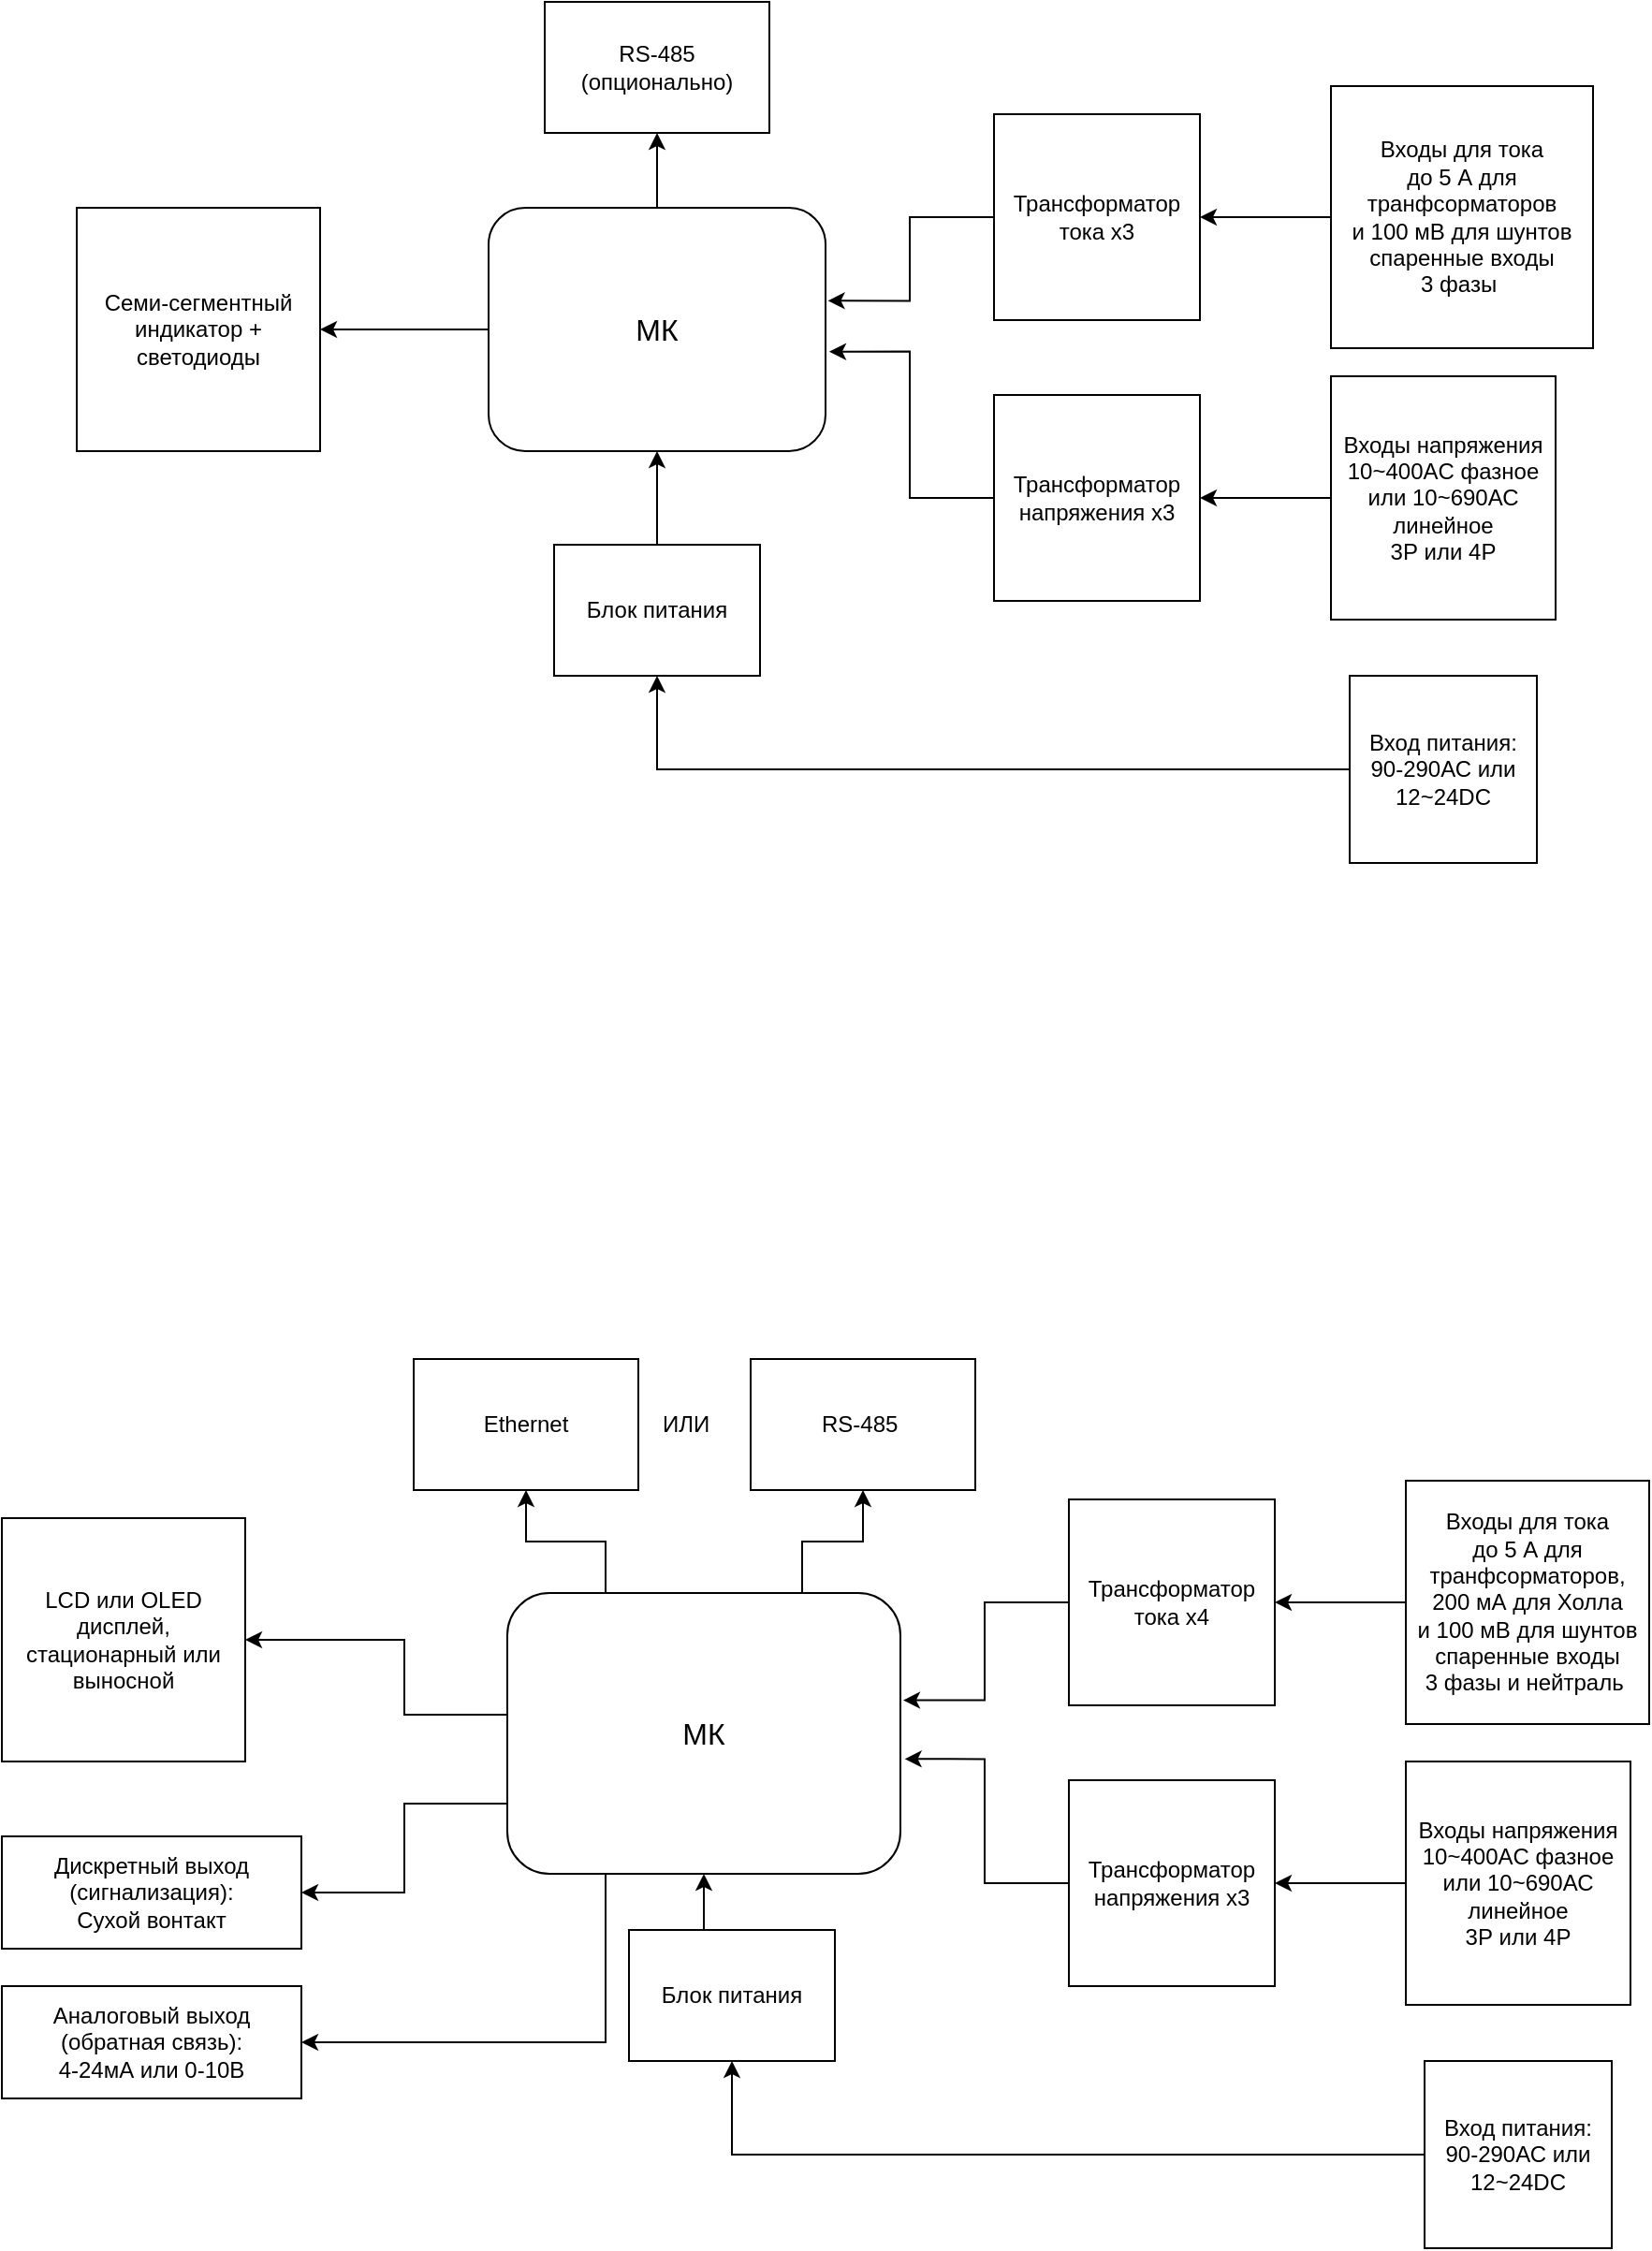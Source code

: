 <mxfile version="24.4.13" type="github">
  <diagram name="Страница — 1" id="n5297YDXWTuSqS-TeUuD">
    <mxGraphModel dx="1562" dy="852" grid="1" gridSize="10" guides="1" tooltips="1" connect="1" arrows="1" fold="1" page="1" pageScale="1" pageWidth="2339" pageHeight="3300" math="0" shadow="0">
      <root>
        <mxCell id="0" />
        <mxCell id="1" parent="0" />
        <mxCell id="Zt0sIPypEy9pdhqAK2nU-18" style="edgeStyle=orthogonalEdgeStyle;rounded=0;orthogonalLoop=1;jettySize=auto;html=1;exitX=0;exitY=0.5;exitDx=0;exitDy=0;entryX=1;entryY=0.5;entryDx=0;entryDy=0;" parent="1" source="Zt0sIPypEy9pdhqAK2nU-1" target="Zt0sIPypEy9pdhqAK2nU-7" edge="1">
          <mxGeometry relative="1" as="geometry" />
        </mxCell>
        <mxCell id="Zt0sIPypEy9pdhqAK2nU-19" style="edgeStyle=orthogonalEdgeStyle;rounded=0;orthogonalLoop=1;jettySize=auto;html=1;exitX=0.5;exitY=0;exitDx=0;exitDy=0;entryX=0.5;entryY=1;entryDx=0;entryDy=0;" parent="1" source="Zt0sIPypEy9pdhqAK2nU-1" target="Zt0sIPypEy9pdhqAK2nU-4" edge="1">
          <mxGeometry relative="1" as="geometry" />
        </mxCell>
        <mxCell id="Zt0sIPypEy9pdhqAK2nU-1" value="&lt;font style=&quot;font-size: 16px;&quot;&gt;МК&lt;/font&gt;" style="rounded=1;whiteSpace=wrap;html=1;" parent="1" vertex="1">
          <mxGeometry x="570" y="170" width="180" height="130" as="geometry" />
        </mxCell>
        <mxCell id="Zt0sIPypEy9pdhqAK2nU-2" value="Трансформатор напряжения х3" style="whiteSpace=wrap;html=1;aspect=fixed;" parent="1" vertex="1">
          <mxGeometry x="840" y="270" width="110" height="110" as="geometry" />
        </mxCell>
        <mxCell id="Zt0sIPypEy9pdhqAK2nU-3" value="Трансформатор тока х3" style="whiteSpace=wrap;html=1;aspect=fixed;" parent="1" vertex="1">
          <mxGeometry x="840" y="120" width="110" height="110" as="geometry" />
        </mxCell>
        <mxCell id="Zt0sIPypEy9pdhqAK2nU-4" value="RS-485 (опционально)" style="rounded=0;whiteSpace=wrap;html=1;" parent="1" vertex="1">
          <mxGeometry x="600" y="60" width="120" height="70" as="geometry" />
        </mxCell>
        <mxCell id="Zt0sIPypEy9pdhqAK2nU-17" style="edgeStyle=orthogonalEdgeStyle;rounded=0;orthogonalLoop=1;jettySize=auto;html=1;exitX=0.5;exitY=0;exitDx=0;exitDy=0;entryX=0.5;entryY=1;entryDx=0;entryDy=0;" parent="1" source="Zt0sIPypEy9pdhqAK2nU-5" target="Zt0sIPypEy9pdhqAK2nU-1" edge="1">
          <mxGeometry relative="1" as="geometry" />
        </mxCell>
        <mxCell id="Zt0sIPypEy9pdhqAK2nU-5" value="Блок питания" style="rounded=0;whiteSpace=wrap;html=1;" parent="1" vertex="1">
          <mxGeometry x="605" y="350" width="110" height="70" as="geometry" />
        </mxCell>
        <mxCell id="Zt0sIPypEy9pdhqAK2nU-14" style="edgeStyle=orthogonalEdgeStyle;rounded=0;orthogonalLoop=1;jettySize=auto;html=1;exitX=0;exitY=0.5;exitDx=0;exitDy=0;" parent="1" source="Zt0sIPypEy9pdhqAK2nU-6" target="Zt0sIPypEy9pdhqAK2nU-2" edge="1">
          <mxGeometry relative="1" as="geometry" />
        </mxCell>
        <mxCell id="Zt0sIPypEy9pdhqAK2nU-6" value="&amp;nbsp;Входы напряжения&amp;nbsp;&lt;div&gt;10~400AC фазное или 10~690АС линейное&lt;/div&gt;&lt;div&gt;3Р или 4Р&lt;/div&gt;" style="rounded=0;whiteSpace=wrap;html=1;" parent="1" vertex="1">
          <mxGeometry x="1020" y="260" width="120" height="130" as="geometry" />
        </mxCell>
        <mxCell id="Zt0sIPypEy9pdhqAK2nU-7" value="Семи-сегментный индикатор + светодиоды" style="rounded=0;whiteSpace=wrap;html=1;" parent="1" vertex="1">
          <mxGeometry x="350" y="170" width="130" height="130" as="geometry" />
        </mxCell>
        <mxCell id="Zt0sIPypEy9pdhqAK2nU-16" style="edgeStyle=orthogonalEdgeStyle;rounded=0;orthogonalLoop=1;jettySize=auto;html=1;exitX=0;exitY=0.5;exitDx=0;exitDy=0;entryX=0.5;entryY=1;entryDx=0;entryDy=0;" parent="1" source="Zt0sIPypEy9pdhqAK2nU-8" target="Zt0sIPypEy9pdhqAK2nU-5" edge="1">
          <mxGeometry relative="1" as="geometry" />
        </mxCell>
        <mxCell id="Zt0sIPypEy9pdhqAK2nU-8" value="Вход питания: 90-290АС или 12~24DC" style="whiteSpace=wrap;html=1;aspect=fixed;" parent="1" vertex="1">
          <mxGeometry x="1030" y="420" width="100" height="100" as="geometry" />
        </mxCell>
        <mxCell id="Zt0sIPypEy9pdhqAK2nU-12" style="edgeStyle=orthogonalEdgeStyle;rounded=0;orthogonalLoop=1;jettySize=auto;html=1;exitX=0;exitY=0.5;exitDx=0;exitDy=0;entryX=1;entryY=0.5;entryDx=0;entryDy=0;" parent="1" source="Zt0sIPypEy9pdhqAK2nU-10" target="Zt0sIPypEy9pdhqAK2nU-3" edge="1">
          <mxGeometry relative="1" as="geometry" />
        </mxCell>
        <mxCell id="Zt0sIPypEy9pdhqAK2nU-10" value="Входы для тока&lt;br&gt;до 5 А для транфсорматоров&lt;br&gt;и 100 мВ для шунтов&lt;br&gt;спаренные входы&lt;br&gt;3 фазы&amp;nbsp;" style="whiteSpace=wrap;html=1;aspect=fixed;" parent="1" vertex="1">
          <mxGeometry x="1020" y="105" width="140" height="140" as="geometry" />
        </mxCell>
        <mxCell id="Zt0sIPypEy9pdhqAK2nU-13" style="edgeStyle=orthogonalEdgeStyle;rounded=0;orthogonalLoop=1;jettySize=auto;html=1;exitX=0;exitY=0.5;exitDx=0;exitDy=0;entryX=1.007;entryY=0.382;entryDx=0;entryDy=0;entryPerimeter=0;" parent="1" source="Zt0sIPypEy9pdhqAK2nU-3" target="Zt0sIPypEy9pdhqAK2nU-1" edge="1">
          <mxGeometry relative="1" as="geometry" />
        </mxCell>
        <mxCell id="Zt0sIPypEy9pdhqAK2nU-15" style="edgeStyle=orthogonalEdgeStyle;rounded=0;orthogonalLoop=1;jettySize=auto;html=1;exitX=0;exitY=0.5;exitDx=0;exitDy=0;entryX=1.011;entryY=0.591;entryDx=0;entryDy=0;entryPerimeter=0;" parent="1" source="Zt0sIPypEy9pdhqAK2nU-2" target="Zt0sIPypEy9pdhqAK2nU-1" edge="1">
          <mxGeometry relative="1" as="geometry" />
        </mxCell>
        <mxCell id="Zt0sIPypEy9pdhqAK2nU-20" style="edgeStyle=orthogonalEdgeStyle;rounded=0;orthogonalLoop=1;jettySize=auto;html=1;exitX=0;exitY=0.5;exitDx=0;exitDy=0;entryX=1;entryY=0.5;entryDx=0;entryDy=0;" parent="1" source="Zt0sIPypEy9pdhqAK2nU-22" target="Zt0sIPypEy9pdhqAK2nU-30" edge="1">
          <mxGeometry relative="1" as="geometry">
            <Array as="points">
              <mxPoint x="525" y="975" />
              <mxPoint x="525" y="935" />
            </Array>
          </mxGeometry>
        </mxCell>
        <mxCell id="Zt0sIPypEy9pdhqAK2nU-40" style="edgeStyle=orthogonalEdgeStyle;rounded=0;orthogonalLoop=1;jettySize=auto;html=1;exitX=0;exitY=0.75;exitDx=0;exitDy=0;entryX=1;entryY=0.5;entryDx=0;entryDy=0;" parent="1" source="Zt0sIPypEy9pdhqAK2nU-22" target="Zt0sIPypEy9pdhqAK2nU-39" edge="1">
          <mxGeometry relative="1" as="geometry" />
        </mxCell>
        <mxCell id="Zt0sIPypEy9pdhqAK2nU-41" style="edgeStyle=orthogonalEdgeStyle;rounded=0;orthogonalLoop=1;jettySize=auto;html=1;exitX=0.25;exitY=0;exitDx=0;exitDy=0;entryX=0.5;entryY=1;entryDx=0;entryDy=0;" parent="1" source="Zt0sIPypEy9pdhqAK2nU-22" target="Zt0sIPypEy9pdhqAK2nU-37" edge="1">
          <mxGeometry relative="1" as="geometry" />
        </mxCell>
        <mxCell id="Zt0sIPypEy9pdhqAK2nU-42" style="edgeStyle=orthogonalEdgeStyle;rounded=0;orthogonalLoop=1;jettySize=auto;html=1;exitX=0.75;exitY=0;exitDx=0;exitDy=0;entryX=0.5;entryY=1;entryDx=0;entryDy=0;" parent="1" source="Zt0sIPypEy9pdhqAK2nU-22" target="Zt0sIPypEy9pdhqAK2nU-25" edge="1">
          <mxGeometry relative="1" as="geometry" />
        </mxCell>
        <mxCell id="oTNiXH5bmQS4LfpH2dx8-4" style="edgeStyle=orthogonalEdgeStyle;rounded=0;orthogonalLoop=1;jettySize=auto;html=1;exitX=0.25;exitY=1;exitDx=0;exitDy=0;entryX=1;entryY=0.5;entryDx=0;entryDy=0;" edge="1" parent="1" source="Zt0sIPypEy9pdhqAK2nU-22" target="oTNiXH5bmQS4LfpH2dx8-3">
          <mxGeometry relative="1" as="geometry" />
        </mxCell>
        <mxCell id="Zt0sIPypEy9pdhqAK2nU-22" value="&lt;font style=&quot;font-size: 16px;&quot;&gt;МК&lt;/font&gt;" style="rounded=1;whiteSpace=wrap;html=1;" parent="1" vertex="1">
          <mxGeometry x="580" y="910" width="210" height="150" as="geometry" />
        </mxCell>
        <mxCell id="Zt0sIPypEy9pdhqAK2nU-23" value="Трансформатор напряжения х3" style="whiteSpace=wrap;html=1;aspect=fixed;" parent="1" vertex="1">
          <mxGeometry x="880" y="1010" width="110" height="110" as="geometry" />
        </mxCell>
        <mxCell id="Zt0sIPypEy9pdhqAK2nU-24" value="Трансформатор тока х4" style="whiteSpace=wrap;html=1;aspect=fixed;" parent="1" vertex="1">
          <mxGeometry x="880" y="860" width="110" height="110" as="geometry" />
        </mxCell>
        <mxCell id="Zt0sIPypEy9pdhqAK2nU-25" value="RS-485&amp;nbsp;" style="rounded=0;whiteSpace=wrap;html=1;" parent="1" vertex="1">
          <mxGeometry x="710" y="785" width="120" height="70" as="geometry" />
        </mxCell>
        <mxCell id="Zt0sIPypEy9pdhqAK2nU-26" style="edgeStyle=orthogonalEdgeStyle;rounded=0;orthogonalLoop=1;jettySize=auto;html=1;exitX=0.5;exitY=0;exitDx=0;exitDy=0;entryX=0.5;entryY=1;entryDx=0;entryDy=0;" parent="1" source="Zt0sIPypEy9pdhqAK2nU-27" target="Zt0sIPypEy9pdhqAK2nU-22" edge="1">
          <mxGeometry relative="1" as="geometry" />
        </mxCell>
        <mxCell id="Zt0sIPypEy9pdhqAK2nU-27" value="Блок питания" style="rounded=0;whiteSpace=wrap;html=1;" parent="1" vertex="1">
          <mxGeometry x="645" y="1090" width="110" height="70" as="geometry" />
        </mxCell>
        <mxCell id="Zt0sIPypEy9pdhqAK2nU-28" style="edgeStyle=orthogonalEdgeStyle;rounded=0;orthogonalLoop=1;jettySize=auto;html=1;exitX=0;exitY=0.5;exitDx=0;exitDy=0;" parent="1" source="Zt0sIPypEy9pdhqAK2nU-29" target="Zt0sIPypEy9pdhqAK2nU-23" edge="1">
          <mxGeometry relative="1" as="geometry" />
        </mxCell>
        <mxCell id="Zt0sIPypEy9pdhqAK2nU-29" value="&amp;nbsp;Входы напряжения&amp;nbsp;&lt;div&gt;10~400AC фазное или 10~690АС линейное&lt;/div&gt;&lt;div&gt;3Р или 4Р&lt;/div&gt;" style="rounded=0;whiteSpace=wrap;html=1;" parent="1" vertex="1">
          <mxGeometry x="1060" y="1000" width="120" height="130" as="geometry" />
        </mxCell>
        <mxCell id="Zt0sIPypEy9pdhqAK2nU-30" value="LCD или OLED дисплей, стационарный или выносной" style="rounded=0;whiteSpace=wrap;html=1;" parent="1" vertex="1">
          <mxGeometry x="310" y="870" width="130" height="130" as="geometry" />
        </mxCell>
        <mxCell id="Zt0sIPypEy9pdhqAK2nU-31" style="edgeStyle=orthogonalEdgeStyle;rounded=0;orthogonalLoop=1;jettySize=auto;html=1;exitX=0;exitY=0.5;exitDx=0;exitDy=0;entryX=0.5;entryY=1;entryDx=0;entryDy=0;" parent="1" source="Zt0sIPypEy9pdhqAK2nU-32" target="Zt0sIPypEy9pdhqAK2nU-27" edge="1">
          <mxGeometry relative="1" as="geometry" />
        </mxCell>
        <mxCell id="Zt0sIPypEy9pdhqAK2nU-32" value="Вход питания: 90-290АС или 12~24DC" style="whiteSpace=wrap;html=1;aspect=fixed;" parent="1" vertex="1">
          <mxGeometry x="1070" y="1160" width="100" height="100" as="geometry" />
        </mxCell>
        <mxCell id="Zt0sIPypEy9pdhqAK2nU-33" style="edgeStyle=orthogonalEdgeStyle;rounded=0;orthogonalLoop=1;jettySize=auto;html=1;exitX=0;exitY=0.5;exitDx=0;exitDy=0;entryX=1;entryY=0.5;entryDx=0;entryDy=0;" parent="1" source="Zt0sIPypEy9pdhqAK2nU-34" target="Zt0sIPypEy9pdhqAK2nU-24" edge="1">
          <mxGeometry relative="1" as="geometry" />
        </mxCell>
        <mxCell id="Zt0sIPypEy9pdhqAK2nU-34" value="Входы для тока&lt;br&gt;до 5 А для транфсорматоров,&lt;div&gt;200 мА для Холла&lt;br&gt;и 100 мВ для шунтов&lt;br&gt;спаренные входы&lt;br&gt;3 фазы и нейтраль&amp;nbsp;&lt;/div&gt;" style="whiteSpace=wrap;html=1;aspect=fixed;" parent="1" vertex="1">
          <mxGeometry x="1060" y="850" width="130" height="130" as="geometry" />
        </mxCell>
        <mxCell id="Zt0sIPypEy9pdhqAK2nU-35" style="edgeStyle=orthogonalEdgeStyle;rounded=0;orthogonalLoop=1;jettySize=auto;html=1;exitX=0;exitY=0.5;exitDx=0;exitDy=0;entryX=1.007;entryY=0.382;entryDx=0;entryDy=0;entryPerimeter=0;" parent="1" source="Zt0sIPypEy9pdhqAK2nU-24" target="Zt0sIPypEy9pdhqAK2nU-22" edge="1">
          <mxGeometry relative="1" as="geometry" />
        </mxCell>
        <mxCell id="Zt0sIPypEy9pdhqAK2nU-36" style="edgeStyle=orthogonalEdgeStyle;rounded=0;orthogonalLoop=1;jettySize=auto;html=1;exitX=0;exitY=0.5;exitDx=0;exitDy=0;entryX=1.011;entryY=0.591;entryDx=0;entryDy=0;entryPerimeter=0;" parent="1" source="Zt0sIPypEy9pdhqAK2nU-23" target="Zt0sIPypEy9pdhqAK2nU-22" edge="1">
          <mxGeometry relative="1" as="geometry" />
        </mxCell>
        <mxCell id="Zt0sIPypEy9pdhqAK2nU-37" value="Ethernet" style="rounded=0;whiteSpace=wrap;html=1;" parent="1" vertex="1">
          <mxGeometry x="530" y="785" width="120" height="70" as="geometry" />
        </mxCell>
        <mxCell id="Zt0sIPypEy9pdhqAK2nU-39" value="Дискретный выход (сигнализация):&lt;div&gt;Сухой вонтакт&lt;/div&gt;" style="rounded=0;whiteSpace=wrap;html=1;" parent="1" vertex="1">
          <mxGeometry x="310" y="1040" width="160" height="60" as="geometry" />
        </mxCell>
        <mxCell id="oTNiXH5bmQS4LfpH2dx8-2" value="ИЛИ" style="text;html=1;align=center;verticalAlign=middle;resizable=0;points=[];autosize=1;strokeColor=none;fillColor=none;" vertex="1" parent="1">
          <mxGeometry x="650" y="805" width="50" height="30" as="geometry" />
        </mxCell>
        <mxCell id="oTNiXH5bmQS4LfpH2dx8-3" value="Аналоговый выход (обратная связь):&lt;div&gt;4-24мА или 0-10В&lt;/div&gt;" style="rounded=0;whiteSpace=wrap;html=1;" vertex="1" parent="1">
          <mxGeometry x="310" y="1120" width="160" height="60" as="geometry" />
        </mxCell>
      </root>
    </mxGraphModel>
  </diagram>
</mxfile>
